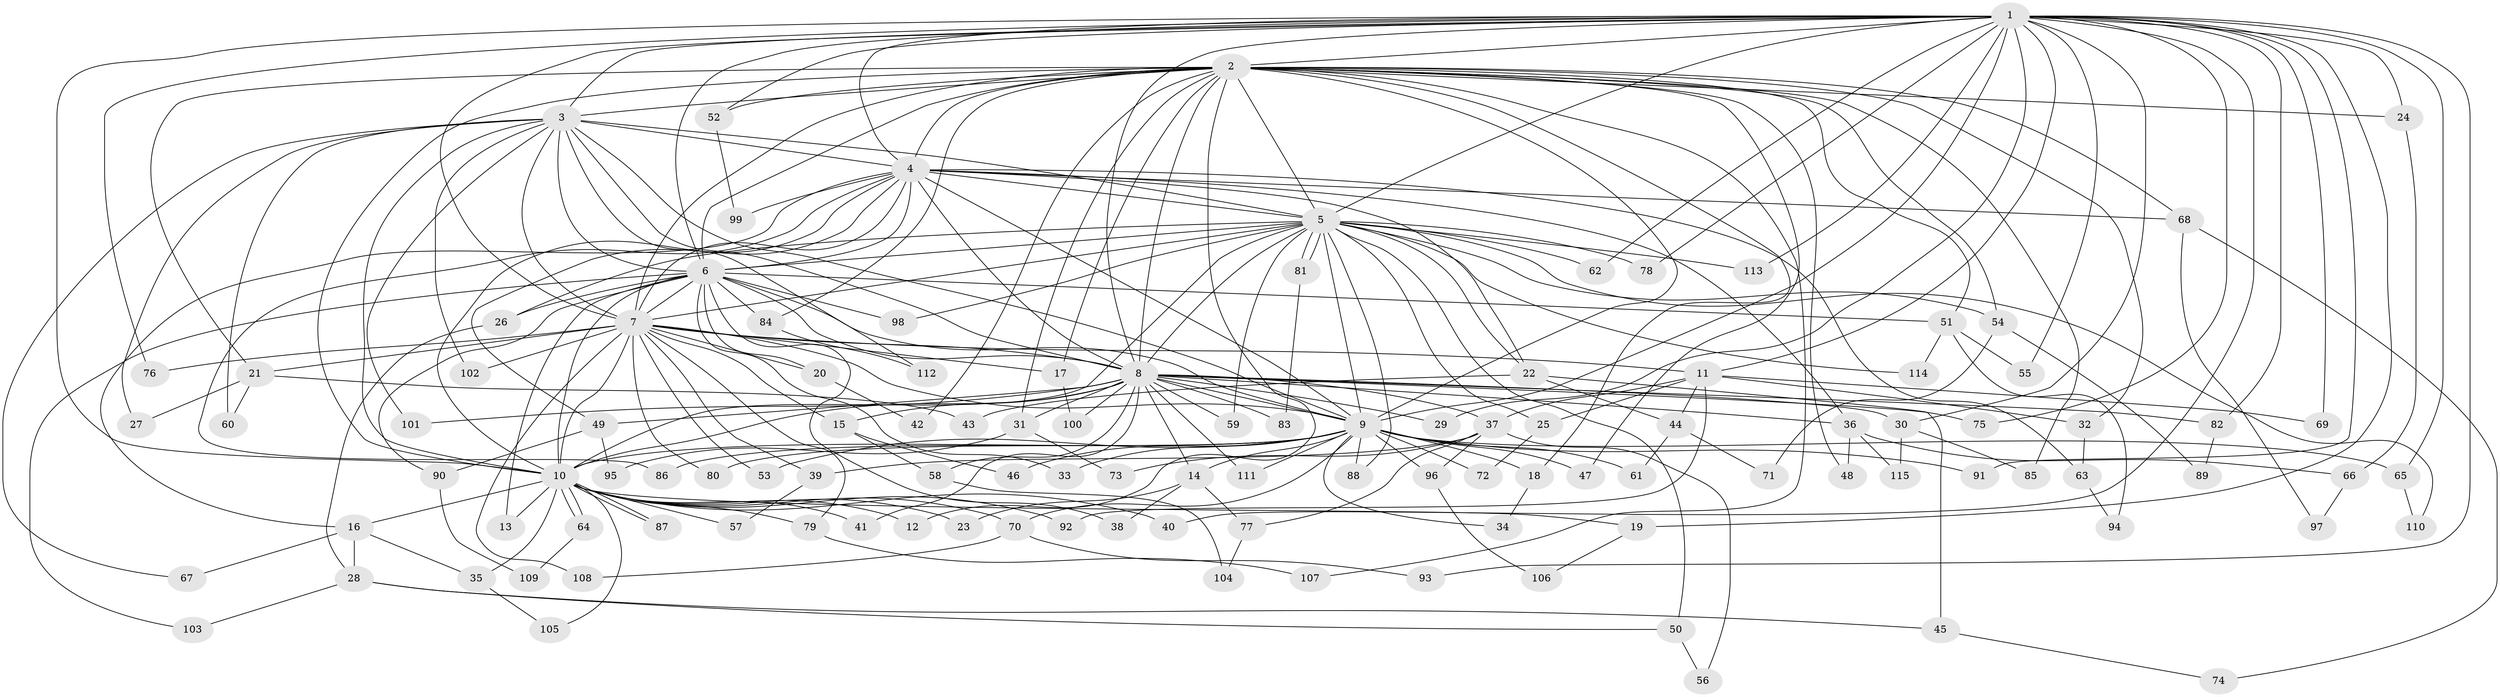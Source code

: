 // coarse degree distribution, {25: 0.0375, 26: 0.0125, 14: 0.0125, 19: 0.0125, 22: 0.0125, 18: 0.025, 24: 0.0125, 8: 0.0125, 2: 0.45, 5: 0.0875, 4: 0.0875, 3: 0.225, 9: 0.0125}
// Generated by graph-tools (version 1.1) at 2025/17/03/04/25 18:17:17]
// undirected, 115 vertices, 255 edges
graph export_dot {
graph [start="1"]
  node [color=gray90,style=filled];
  1;
  2;
  3;
  4;
  5;
  6;
  7;
  8;
  9;
  10;
  11;
  12;
  13;
  14;
  15;
  16;
  17;
  18;
  19;
  20;
  21;
  22;
  23;
  24;
  25;
  26;
  27;
  28;
  29;
  30;
  31;
  32;
  33;
  34;
  35;
  36;
  37;
  38;
  39;
  40;
  41;
  42;
  43;
  44;
  45;
  46;
  47;
  48;
  49;
  50;
  51;
  52;
  53;
  54;
  55;
  56;
  57;
  58;
  59;
  60;
  61;
  62;
  63;
  64;
  65;
  66;
  67;
  68;
  69;
  70;
  71;
  72;
  73;
  74;
  75;
  76;
  77;
  78;
  79;
  80;
  81;
  82;
  83;
  84;
  85;
  86;
  87;
  88;
  89;
  90;
  91;
  92;
  93;
  94;
  95;
  96;
  97;
  98;
  99;
  100;
  101;
  102;
  103;
  104;
  105;
  106;
  107;
  108;
  109;
  110;
  111;
  112;
  113;
  114;
  115;
  1 -- 2;
  1 -- 3;
  1 -- 4;
  1 -- 5;
  1 -- 6;
  1 -- 7;
  1 -- 8;
  1 -- 9;
  1 -- 10;
  1 -- 11;
  1 -- 19;
  1 -- 24;
  1 -- 29;
  1 -- 30;
  1 -- 40;
  1 -- 52;
  1 -- 55;
  1 -- 62;
  1 -- 65;
  1 -- 69;
  1 -- 75;
  1 -- 76;
  1 -- 78;
  1 -- 82;
  1 -- 91;
  1 -- 93;
  1 -- 113;
  2 -- 3;
  2 -- 4;
  2 -- 5;
  2 -- 6;
  2 -- 7;
  2 -- 8;
  2 -- 9;
  2 -- 10;
  2 -- 12;
  2 -- 17;
  2 -- 18;
  2 -- 21;
  2 -- 24;
  2 -- 31;
  2 -- 32;
  2 -- 42;
  2 -- 47;
  2 -- 48;
  2 -- 51;
  2 -- 52;
  2 -- 54;
  2 -- 68;
  2 -- 84;
  2 -- 85;
  2 -- 107;
  3 -- 4;
  3 -- 5;
  3 -- 6;
  3 -- 7;
  3 -- 8;
  3 -- 9;
  3 -- 10;
  3 -- 27;
  3 -- 60;
  3 -- 67;
  3 -- 101;
  3 -- 102;
  3 -- 112;
  4 -- 5;
  4 -- 6;
  4 -- 7;
  4 -- 8;
  4 -- 9;
  4 -- 10;
  4 -- 16;
  4 -- 22;
  4 -- 36;
  4 -- 49;
  4 -- 63;
  4 -- 68;
  4 -- 86;
  4 -- 99;
  5 -- 6;
  5 -- 7;
  5 -- 8;
  5 -- 9;
  5 -- 10;
  5 -- 22;
  5 -- 25;
  5 -- 26;
  5 -- 50;
  5 -- 54;
  5 -- 59;
  5 -- 62;
  5 -- 78;
  5 -- 81;
  5 -- 81;
  5 -- 88;
  5 -- 98;
  5 -- 110;
  5 -- 113;
  5 -- 114;
  6 -- 7;
  6 -- 8;
  6 -- 9;
  6 -- 10;
  6 -- 13;
  6 -- 20;
  6 -- 26;
  6 -- 33;
  6 -- 38;
  6 -- 51;
  6 -- 84;
  6 -- 90;
  6 -- 98;
  6 -- 103;
  7 -- 8;
  7 -- 9;
  7 -- 10;
  7 -- 11;
  7 -- 15;
  7 -- 17;
  7 -- 20;
  7 -- 21;
  7 -- 39;
  7 -- 53;
  7 -- 76;
  7 -- 79;
  7 -- 80;
  7 -- 102;
  7 -- 108;
  8 -- 9;
  8 -- 10;
  8 -- 14;
  8 -- 15;
  8 -- 29;
  8 -- 30;
  8 -- 31;
  8 -- 36;
  8 -- 37;
  8 -- 41;
  8 -- 49;
  8 -- 58;
  8 -- 59;
  8 -- 75;
  8 -- 82;
  8 -- 83;
  8 -- 100;
  8 -- 101;
  8 -- 111;
  9 -- 10;
  9 -- 14;
  9 -- 18;
  9 -- 33;
  9 -- 34;
  9 -- 46;
  9 -- 47;
  9 -- 53;
  9 -- 61;
  9 -- 65;
  9 -- 70;
  9 -- 72;
  9 -- 80;
  9 -- 86;
  9 -- 88;
  9 -- 91;
  9 -- 96;
  9 -- 111;
  10 -- 12;
  10 -- 13;
  10 -- 16;
  10 -- 19;
  10 -- 23;
  10 -- 35;
  10 -- 40;
  10 -- 41;
  10 -- 57;
  10 -- 64;
  10 -- 64;
  10 -- 70;
  10 -- 79;
  10 -- 87;
  10 -- 87;
  10 -- 92;
  10 -- 105;
  11 -- 25;
  11 -- 32;
  11 -- 37;
  11 -- 44;
  11 -- 69;
  11 -- 92;
  14 -- 23;
  14 -- 38;
  14 -- 77;
  15 -- 46;
  15 -- 58;
  16 -- 28;
  16 -- 35;
  16 -- 67;
  17 -- 100;
  18 -- 34;
  19 -- 106;
  20 -- 42;
  21 -- 27;
  21 -- 43;
  21 -- 60;
  22 -- 43;
  22 -- 44;
  22 -- 45;
  24 -- 66;
  25 -- 72;
  26 -- 28;
  28 -- 45;
  28 -- 50;
  28 -- 103;
  30 -- 85;
  30 -- 115;
  31 -- 73;
  31 -- 95;
  32 -- 63;
  35 -- 105;
  36 -- 48;
  36 -- 66;
  36 -- 115;
  37 -- 39;
  37 -- 56;
  37 -- 73;
  37 -- 77;
  37 -- 96;
  39 -- 57;
  44 -- 61;
  44 -- 71;
  45 -- 74;
  49 -- 90;
  49 -- 95;
  50 -- 56;
  51 -- 55;
  51 -- 94;
  51 -- 114;
  52 -- 99;
  54 -- 71;
  54 -- 89;
  58 -- 104;
  63 -- 94;
  64 -- 109;
  65 -- 110;
  66 -- 97;
  68 -- 74;
  68 -- 97;
  70 -- 93;
  70 -- 108;
  77 -- 104;
  79 -- 107;
  81 -- 83;
  82 -- 89;
  84 -- 112;
  90 -- 109;
  96 -- 106;
}

